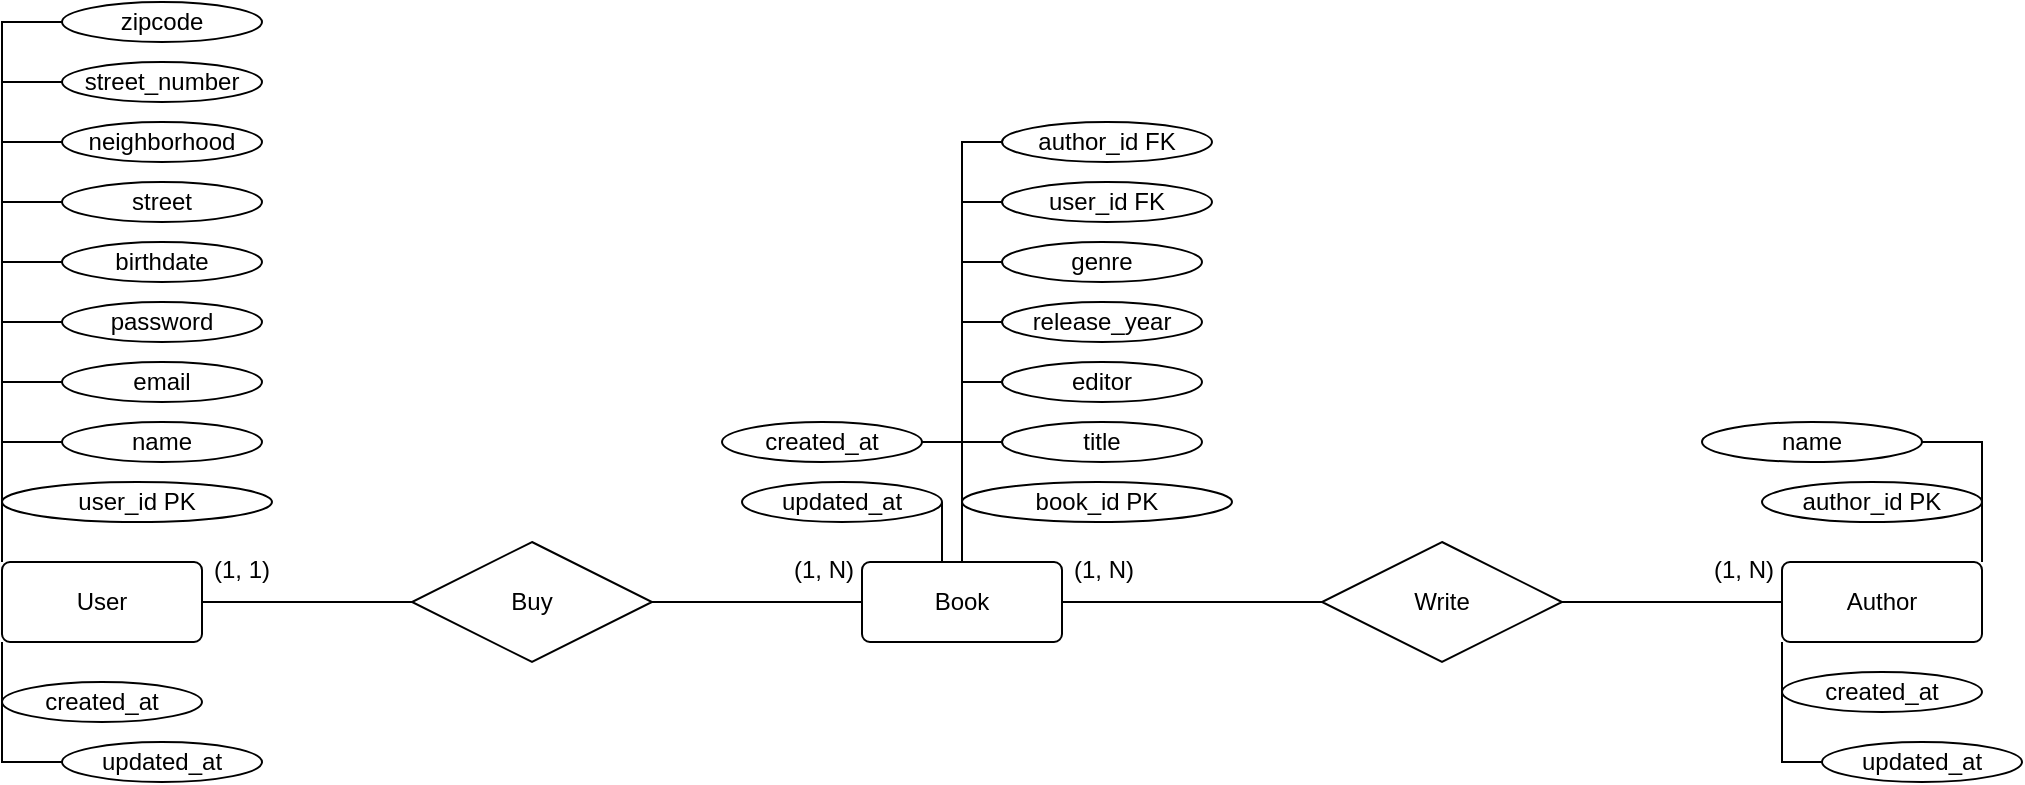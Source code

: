 <mxfile version="17.1.3" type="device"><diagram id="R2lEEEUBdFMjLlhIrx00" name="Page-1"><mxGraphModel dx="716" dy="372" grid="1" gridSize="10" guides="1" tooltips="1" connect="1" arrows="1" fold="1" page="1" pageScale="1" pageWidth="1100" pageHeight="850" math="0" shadow="0" extFonts="Permanent Marker^https://fonts.googleapis.com/css?family=Permanent+Marker"><root><mxCell id="0"/><mxCell id="1" parent="0"/><mxCell id="7-cjcfoB4nDcwIPl_-i_-8" style="edgeStyle=orthogonalEdgeStyle;rounded=0;orthogonalLoop=1;jettySize=auto;html=1;entryX=0;entryY=0.5;entryDx=0;entryDy=0;endArrow=none;endFill=0;" parent="1" source="7-cjcfoB4nDcwIPl_-i_-1" target="7-cjcfoB4nDcwIPl_-i_-4" edge="1"><mxGeometry relative="1" as="geometry"/></mxCell><mxCell id="7-cjcfoB4nDcwIPl_-i_-20" style="edgeStyle=orthogonalEdgeStyle;rounded=0;orthogonalLoop=1;jettySize=auto;html=1;exitX=0;exitY=1;exitDx=0;exitDy=0;entryX=0;entryY=0.5;entryDx=0;entryDy=0;endArrow=none;endFill=0;" parent="1" source="7-cjcfoB4nDcwIPl_-i_-1" target="7-cjcfoB4nDcwIPl_-i_-17" edge="1"><mxGeometry relative="1" as="geometry"/></mxCell><mxCell id="7-cjcfoB4nDcwIPl_-i_-21" style="edgeStyle=orthogonalEdgeStyle;rounded=0;orthogonalLoop=1;jettySize=auto;html=1;exitX=0;exitY=1;exitDx=0;exitDy=0;entryX=0;entryY=0.5;entryDx=0;entryDy=0;endArrow=none;endFill=0;" parent="1" source="7-cjcfoB4nDcwIPl_-i_-1" target="7-cjcfoB4nDcwIPl_-i_-18" edge="1"><mxGeometry relative="1" as="geometry"/></mxCell><mxCell id="7-cjcfoB4nDcwIPl_-i_-27" style="edgeStyle=orthogonalEdgeStyle;rounded=0;orthogonalLoop=1;jettySize=auto;html=1;exitX=0;exitY=0;exitDx=0;exitDy=0;entryX=0;entryY=0.5;entryDx=0;entryDy=0;endArrow=none;endFill=0;" parent="1" source="7-cjcfoB4nDcwIPl_-i_-1" target="7-cjcfoB4nDcwIPl_-i_-26" edge="1"><mxGeometry relative="1" as="geometry"/></mxCell><mxCell id="7-cjcfoB4nDcwIPl_-i_-28" style="edgeStyle=orthogonalEdgeStyle;rounded=0;orthogonalLoop=1;jettySize=auto;html=1;exitX=0;exitY=0;exitDx=0;exitDy=0;entryX=0;entryY=0.5;entryDx=0;entryDy=0;endArrow=none;endFill=0;" parent="1" source="7-cjcfoB4nDcwIPl_-i_-1" target="7-cjcfoB4nDcwIPl_-i_-22" edge="1"><mxGeometry relative="1" as="geometry"/></mxCell><mxCell id="7-cjcfoB4nDcwIPl_-i_-29" style="edgeStyle=orthogonalEdgeStyle;rounded=0;orthogonalLoop=1;jettySize=auto;html=1;exitX=0;exitY=0;exitDx=0;exitDy=0;entryX=0;entryY=0.5;entryDx=0;entryDy=0;endArrow=none;endFill=0;" parent="1" source="7-cjcfoB4nDcwIPl_-i_-1" target="7-cjcfoB4nDcwIPl_-i_-23" edge="1"><mxGeometry relative="1" as="geometry"/></mxCell><mxCell id="7-cjcfoB4nDcwIPl_-i_-30" style="edgeStyle=orthogonalEdgeStyle;rounded=0;orthogonalLoop=1;jettySize=auto;html=1;exitX=0;exitY=0;exitDx=0;exitDy=0;entryX=0;entryY=0.5;entryDx=0;entryDy=0;endArrow=none;endFill=0;" parent="1" source="7-cjcfoB4nDcwIPl_-i_-1" target="7-cjcfoB4nDcwIPl_-i_-24" edge="1"><mxGeometry relative="1" as="geometry"/></mxCell><mxCell id="7-cjcfoB4nDcwIPl_-i_-31" style="edgeStyle=orthogonalEdgeStyle;rounded=0;orthogonalLoop=1;jettySize=auto;html=1;exitX=0;exitY=0;exitDx=0;exitDy=0;entryX=0;entryY=0.5;entryDx=0;entryDy=0;endArrow=none;endFill=0;" parent="1" source="7-cjcfoB4nDcwIPl_-i_-1" target="7-cjcfoB4nDcwIPl_-i_-25" edge="1"><mxGeometry relative="1" as="geometry"/></mxCell><mxCell id="7-cjcfoB4nDcwIPl_-i_-54" style="edgeStyle=orthogonalEdgeStyle;rounded=0;orthogonalLoop=1;jettySize=auto;html=1;exitX=0;exitY=0;exitDx=0;exitDy=0;entryX=0;entryY=0.5;entryDx=0;entryDy=0;endArrow=none;endFill=0;" parent="1" source="7-cjcfoB4nDcwIPl_-i_-1" target="7-cjcfoB4nDcwIPl_-i_-50" edge="1"><mxGeometry relative="1" as="geometry"/></mxCell><mxCell id="7-cjcfoB4nDcwIPl_-i_-55" style="edgeStyle=orthogonalEdgeStyle;rounded=0;orthogonalLoop=1;jettySize=auto;html=1;exitX=0;exitY=0;exitDx=0;exitDy=0;entryX=0;entryY=0.5;entryDx=0;entryDy=0;endArrow=none;endFill=0;" parent="1" source="7-cjcfoB4nDcwIPl_-i_-1" target="7-cjcfoB4nDcwIPl_-i_-51" edge="1"><mxGeometry relative="1" as="geometry"/></mxCell><mxCell id="7-cjcfoB4nDcwIPl_-i_-56" style="edgeStyle=orthogonalEdgeStyle;rounded=0;orthogonalLoop=1;jettySize=auto;html=1;exitX=0;exitY=0;exitDx=0;exitDy=0;entryX=0;entryY=0.5;entryDx=0;entryDy=0;endArrow=none;endFill=0;" parent="1" source="7-cjcfoB4nDcwIPl_-i_-1" target="7-cjcfoB4nDcwIPl_-i_-52" edge="1"><mxGeometry relative="1" as="geometry"/></mxCell><mxCell id="7-cjcfoB4nDcwIPl_-i_-59" style="edgeStyle=orthogonalEdgeStyle;rounded=0;orthogonalLoop=1;jettySize=auto;html=1;exitX=0;exitY=0;exitDx=0;exitDy=0;entryX=0;entryY=0.5;entryDx=0;entryDy=0;endArrow=none;endFill=0;" parent="1" source="7-cjcfoB4nDcwIPl_-i_-1" target="7-cjcfoB4nDcwIPl_-i_-53" edge="1"><mxGeometry relative="1" as="geometry"/></mxCell><mxCell id="7-cjcfoB4nDcwIPl_-i_-1" value="User" style="rounded=1;arcSize=10;whiteSpace=wrap;html=1;align=center;" parent="1" vertex="1"><mxGeometry x="55" y="350" width="100" height="40" as="geometry"/></mxCell><mxCell id="7-cjcfoB4nDcwIPl_-i_-38" style="edgeStyle=orthogonalEdgeStyle;rounded=0;orthogonalLoop=1;jettySize=auto;html=1;exitX=0.5;exitY=0;exitDx=0;exitDy=0;entryX=0;entryY=0.5;entryDx=0;entryDy=0;endArrow=none;endFill=0;" parent="1" source="7-cjcfoB4nDcwIPl_-i_-2" target="7-cjcfoB4nDcwIPl_-i_-32" edge="1"><mxGeometry relative="1" as="geometry"/></mxCell><mxCell id="7-cjcfoB4nDcwIPl_-i_-39" style="edgeStyle=orthogonalEdgeStyle;rounded=0;orthogonalLoop=1;jettySize=auto;html=1;exitX=0.5;exitY=0;exitDx=0;exitDy=0;entryX=0;entryY=0.5;entryDx=0;entryDy=0;endArrow=none;endFill=0;" parent="1" source="7-cjcfoB4nDcwIPl_-i_-2" target="7-cjcfoB4nDcwIPl_-i_-33" edge="1"><mxGeometry relative="1" as="geometry"/></mxCell><mxCell id="7-cjcfoB4nDcwIPl_-i_-41" style="edgeStyle=orthogonalEdgeStyle;rounded=0;orthogonalLoop=1;jettySize=auto;html=1;exitX=0.5;exitY=0;exitDx=0;exitDy=0;entryX=0;entryY=0.5;entryDx=0;entryDy=0;endArrow=none;endFill=0;" parent="1" source="7-cjcfoB4nDcwIPl_-i_-2" target="7-cjcfoB4nDcwIPl_-i_-35" edge="1"><mxGeometry relative="1" as="geometry"/></mxCell><mxCell id="7-cjcfoB4nDcwIPl_-i_-42" style="edgeStyle=orthogonalEdgeStyle;rounded=0;orthogonalLoop=1;jettySize=auto;html=1;exitX=0.5;exitY=0;exitDx=0;exitDy=0;entryX=0;entryY=0.5;entryDx=0;entryDy=0;endArrow=none;endFill=0;" parent="1" source="7-cjcfoB4nDcwIPl_-i_-2" target="7-cjcfoB4nDcwIPl_-i_-36" edge="1"><mxGeometry relative="1" as="geometry"/></mxCell><mxCell id="7-cjcfoB4nDcwIPl_-i_-43" style="edgeStyle=orthogonalEdgeStyle;rounded=0;orthogonalLoop=1;jettySize=auto;html=1;exitX=0.5;exitY=0;exitDx=0;exitDy=0;entryX=0;entryY=0.5;entryDx=0;entryDy=0;endArrow=none;endFill=0;" parent="1" source="7-cjcfoB4nDcwIPl_-i_-2" target="7-cjcfoB4nDcwIPl_-i_-37" edge="1"><mxGeometry relative="1" as="geometry"/></mxCell><mxCell id="7-cjcfoB4nDcwIPl_-i_-73" style="edgeStyle=orthogonalEdgeStyle;rounded=0;orthogonalLoop=1;jettySize=auto;html=1;exitX=1;exitY=0.5;exitDx=0;exitDy=0;entryX=0;entryY=0.5;entryDx=0;entryDy=0;endArrow=none;endFill=0;" parent="1" source="7-cjcfoB4nDcwIPl_-i_-2" target="7-cjcfoB4nDcwIPl_-i_-72" edge="1"><mxGeometry relative="1" as="geometry"/></mxCell><mxCell id="7-cjcfoB4nDcwIPl_-i_-84" style="edgeStyle=orthogonalEdgeStyle;rounded=0;orthogonalLoop=1;jettySize=auto;html=1;exitX=0.5;exitY=0;exitDx=0;exitDy=0;entryX=1;entryY=0.5;entryDx=0;entryDy=0;endArrow=none;endFill=0;" parent="1" source="7-cjcfoB4nDcwIPl_-i_-2" target="7-cjcfoB4nDcwIPl_-i_-81" edge="1"><mxGeometry relative="1" as="geometry"/></mxCell><mxCell id="7-cjcfoB4nDcwIPl_-i_-85" style="edgeStyle=orthogonalEdgeStyle;rounded=0;orthogonalLoop=1;jettySize=auto;html=1;exitX=0.5;exitY=0;exitDx=0;exitDy=0;entryX=1;entryY=0.5;entryDx=0;entryDy=0;endArrow=none;endFill=0;" parent="1" source="7-cjcfoB4nDcwIPl_-i_-2" target="7-cjcfoB4nDcwIPl_-i_-80" edge="1"><mxGeometry relative="1" as="geometry"/></mxCell><mxCell id="7-cjcfoB4nDcwIPl_-i_-95" style="edgeStyle=orthogonalEdgeStyle;rounded=0;orthogonalLoop=1;jettySize=auto;html=1;exitX=0.5;exitY=0;exitDx=0;exitDy=0;entryX=0;entryY=0.5;entryDx=0;entryDy=0;endArrow=none;endFill=0;" parent="1" source="7-cjcfoB4nDcwIPl_-i_-2" target="7-cjcfoB4nDcwIPl_-i_-94" edge="1"><mxGeometry relative="1" as="geometry"/></mxCell><mxCell id="7-cjcfoB4nDcwIPl_-i_-97" style="edgeStyle=orthogonalEdgeStyle;rounded=0;orthogonalLoop=1;jettySize=auto;html=1;exitX=0.5;exitY=0;exitDx=0;exitDy=0;entryX=0;entryY=0.5;entryDx=0;entryDy=0;endArrow=none;endFill=0;" parent="1" source="7-cjcfoB4nDcwIPl_-i_-2" target="7-cjcfoB4nDcwIPl_-i_-96" edge="1"><mxGeometry relative="1" as="geometry"/></mxCell><mxCell id="7-cjcfoB4nDcwIPl_-i_-2" value="Book" style="rounded=1;arcSize=10;whiteSpace=wrap;html=1;align=center;" parent="1" vertex="1"><mxGeometry x="485" y="350" width="100" height="40" as="geometry"/></mxCell><mxCell id="7-cjcfoB4nDcwIPl_-i_-9" style="edgeStyle=orthogonalEdgeStyle;rounded=0;orthogonalLoop=1;jettySize=auto;html=1;exitX=1;exitY=0.5;exitDx=0;exitDy=0;endArrow=none;endFill=0;" parent="1" source="7-cjcfoB4nDcwIPl_-i_-4" target="7-cjcfoB4nDcwIPl_-i_-2" edge="1"><mxGeometry relative="1" as="geometry"/></mxCell><mxCell id="7-cjcfoB4nDcwIPl_-i_-4" value="Buy" style="shape=rhombus;perimeter=rhombusPerimeter;whiteSpace=wrap;html=1;align=center;" parent="1" vertex="1"><mxGeometry x="260" y="340" width="120" height="60" as="geometry"/></mxCell><mxCell id="7-cjcfoB4nDcwIPl_-i_-14" value="(1, 1)" style="text;strokeColor=none;fillColor=none;spacingLeft=4;spacingRight=4;overflow=hidden;rotatable=0;points=[[0,0.5],[1,0.5]];portConstraint=eastwest;fontSize=12;" parent="1" vertex="1"><mxGeometry x="155" y="340" width="60" height="30" as="geometry"/></mxCell><mxCell id="7-cjcfoB4nDcwIPl_-i_-15" value="(1, N)" style="text;strokeColor=none;fillColor=none;spacingLeft=4;spacingRight=4;overflow=hidden;rotatable=0;points=[[0,0.5],[1,0.5]];portConstraint=eastwest;fontSize=12;" parent="1" vertex="1"><mxGeometry x="445" y="340" width="60" height="30" as="geometry"/></mxCell><mxCell id="7-cjcfoB4nDcwIPl_-i_-17" value="created_at" style="ellipse;whiteSpace=wrap;html=1;align=center;" parent="1" vertex="1"><mxGeometry x="55" y="410" width="100" height="20" as="geometry"/></mxCell><mxCell id="7-cjcfoB4nDcwIPl_-i_-18" value="updated_at" style="ellipse;whiteSpace=wrap;html=1;align=center;" parent="1" vertex="1"><mxGeometry x="85" y="440" width="100" height="20" as="geometry"/></mxCell><mxCell id="7-cjcfoB4nDcwIPl_-i_-22" value="name" style="ellipse;whiteSpace=wrap;html=1;align=center;" parent="1" vertex="1"><mxGeometry x="85" y="280" width="100" height="20" as="geometry"/></mxCell><mxCell id="7-cjcfoB4nDcwIPl_-i_-23" value="email" style="ellipse;whiteSpace=wrap;html=1;align=center;" parent="1" vertex="1"><mxGeometry x="85" y="250" width="100" height="20" as="geometry"/></mxCell><mxCell id="7-cjcfoB4nDcwIPl_-i_-24" value="password" style="ellipse;whiteSpace=wrap;html=1;align=center;" parent="1" vertex="1"><mxGeometry x="85" y="220" width="100" height="20" as="geometry"/></mxCell><mxCell id="7-cjcfoB4nDcwIPl_-i_-25" value="birthdate" style="ellipse;whiteSpace=wrap;html=1;align=center;" parent="1" vertex="1"><mxGeometry x="85" y="190" width="100" height="20" as="geometry"/></mxCell><mxCell id="7-cjcfoB4nDcwIPl_-i_-26" value="user_id PK" style="ellipse;whiteSpace=wrap;html=1;align=center;" parent="1" vertex="1"><mxGeometry x="55" y="310" width="135" height="20" as="geometry"/></mxCell><mxCell id="7-cjcfoB4nDcwIPl_-i_-32" value="book_id PK" style="ellipse;whiteSpace=wrap;html=1;align=center;" parent="1" vertex="1"><mxGeometry x="535" y="310" width="135" height="20" as="geometry"/></mxCell><mxCell id="7-cjcfoB4nDcwIPl_-i_-33" value="title" style="ellipse;whiteSpace=wrap;html=1;align=center;" parent="1" vertex="1"><mxGeometry x="555" y="280" width="100" height="20" as="geometry"/></mxCell><mxCell id="7-cjcfoB4nDcwIPl_-i_-35" value="editor" style="ellipse;whiteSpace=wrap;html=1;align=center;" parent="1" vertex="1"><mxGeometry x="555" y="250" width="100" height="20" as="geometry"/></mxCell><mxCell id="7-cjcfoB4nDcwIPl_-i_-36" value="release_year" style="ellipse;whiteSpace=wrap;html=1;align=center;" parent="1" vertex="1"><mxGeometry x="555" y="220" width="100" height="20" as="geometry"/></mxCell><mxCell id="7-cjcfoB4nDcwIPl_-i_-37" value="genre" style="ellipse;whiteSpace=wrap;html=1;align=center;" parent="1" vertex="1"><mxGeometry x="555" y="190" width="100" height="20" as="geometry"/></mxCell><mxCell id="7-cjcfoB4nDcwIPl_-i_-50" value="street" style="ellipse;whiteSpace=wrap;html=1;align=center;" parent="1" vertex="1"><mxGeometry x="85" y="160" width="100" height="20" as="geometry"/></mxCell><mxCell id="7-cjcfoB4nDcwIPl_-i_-51" value="neighborhood" style="ellipse;whiteSpace=wrap;html=1;align=center;" parent="1" vertex="1"><mxGeometry x="85" y="130" width="100" height="20" as="geometry"/></mxCell><mxCell id="7-cjcfoB4nDcwIPl_-i_-52" value="street_number" style="ellipse;whiteSpace=wrap;html=1;align=center;" parent="1" vertex="1"><mxGeometry x="85" y="100" width="100" height="20" as="geometry"/></mxCell><mxCell id="7-cjcfoB4nDcwIPl_-i_-53" value="zipcode" style="ellipse;whiteSpace=wrap;html=1;align=center;" parent="1" vertex="1"><mxGeometry x="85" y="70" width="100" height="20" as="geometry"/></mxCell><mxCell id="7-cjcfoB4nDcwIPl_-i_-92" style="edgeStyle=orthogonalEdgeStyle;rounded=0;orthogonalLoop=1;jettySize=auto;html=1;exitX=0;exitY=1;exitDx=0;exitDy=0;entryX=0;entryY=0.5;entryDx=0;entryDy=0;endArrow=none;endFill=0;" parent="1" source="7-cjcfoB4nDcwIPl_-i_-71" target="7-cjcfoB4nDcwIPl_-i_-90" edge="1"><mxGeometry relative="1" as="geometry"/></mxCell><mxCell id="7-cjcfoB4nDcwIPl_-i_-93" style="edgeStyle=orthogonalEdgeStyle;rounded=0;orthogonalLoop=1;jettySize=auto;html=1;exitX=0;exitY=1;exitDx=0;exitDy=0;entryX=0;entryY=0.5;entryDx=0;entryDy=0;endArrow=none;endFill=0;" parent="1" source="7-cjcfoB4nDcwIPl_-i_-71" target="7-cjcfoB4nDcwIPl_-i_-91" edge="1"><mxGeometry relative="1" as="geometry"/></mxCell><mxCell id="7-cjcfoB4nDcwIPl_-i_-102" style="edgeStyle=orthogonalEdgeStyle;rounded=0;orthogonalLoop=1;jettySize=auto;html=1;exitX=1;exitY=0;exitDx=0;exitDy=0;entryX=1;entryY=0.5;entryDx=0;entryDy=0;endArrow=none;endFill=0;" parent="1" source="7-cjcfoB4nDcwIPl_-i_-71" target="7-cjcfoB4nDcwIPl_-i_-98" edge="1"><mxGeometry relative="1" as="geometry"/></mxCell><mxCell id="7-cjcfoB4nDcwIPl_-i_-103" style="edgeStyle=orthogonalEdgeStyle;rounded=0;orthogonalLoop=1;jettySize=auto;html=1;exitX=1;exitY=0;exitDx=0;exitDy=0;entryX=1;entryY=0.5;entryDx=0;entryDy=0;endArrow=none;endFill=0;" parent="1" source="7-cjcfoB4nDcwIPl_-i_-71" target="7-cjcfoB4nDcwIPl_-i_-100" edge="1"><mxGeometry relative="1" as="geometry"/></mxCell><mxCell id="7-cjcfoB4nDcwIPl_-i_-71" value="Author" style="rounded=1;arcSize=10;whiteSpace=wrap;html=1;align=center;" parent="1" vertex="1"><mxGeometry x="945" y="350" width="100" height="40" as="geometry"/></mxCell><mxCell id="7-cjcfoB4nDcwIPl_-i_-74" style="edgeStyle=orthogonalEdgeStyle;rounded=0;orthogonalLoop=1;jettySize=auto;html=1;exitX=1;exitY=0.5;exitDx=0;exitDy=0;entryX=0;entryY=0.5;entryDx=0;entryDy=0;endArrow=none;endFill=0;" parent="1" source="7-cjcfoB4nDcwIPl_-i_-72" target="7-cjcfoB4nDcwIPl_-i_-71" edge="1"><mxGeometry relative="1" as="geometry"/></mxCell><mxCell id="7-cjcfoB4nDcwIPl_-i_-72" value="Write" style="shape=rhombus;perimeter=rhombusPerimeter;whiteSpace=wrap;html=1;align=center;" parent="1" vertex="1"><mxGeometry x="715" y="340" width="120" height="60" as="geometry"/></mxCell><mxCell id="7-cjcfoB4nDcwIPl_-i_-75" value="(1, N)" style="text;strokeColor=none;fillColor=none;spacingLeft=4;spacingRight=4;overflow=hidden;rotatable=0;points=[[0,0.5],[1,0.5]];portConstraint=eastwest;fontSize=12;" parent="1" vertex="1"><mxGeometry x="585" y="340" width="60" height="30" as="geometry"/></mxCell><mxCell id="7-cjcfoB4nDcwIPl_-i_-76" value="(1, N)" style="text;strokeColor=none;fillColor=none;spacingLeft=4;spacingRight=4;overflow=hidden;rotatable=0;points=[[0,0.5],[1,0.5]];portConstraint=eastwest;fontSize=12;" parent="1" vertex="1"><mxGeometry x="905" y="340" width="60" height="30" as="geometry"/></mxCell><mxCell id="7-cjcfoB4nDcwIPl_-i_-80" value="created_at" style="ellipse;whiteSpace=wrap;html=1;align=center;" parent="1" vertex="1"><mxGeometry x="415" y="280" width="100" height="20" as="geometry"/></mxCell><mxCell id="7-cjcfoB4nDcwIPl_-i_-81" value="updated_at" style="ellipse;whiteSpace=wrap;html=1;align=center;" parent="1" vertex="1"><mxGeometry x="425" y="310" width="100" height="20" as="geometry"/></mxCell><mxCell id="7-cjcfoB4nDcwIPl_-i_-90" value="created_at" style="ellipse;whiteSpace=wrap;html=1;align=center;" parent="1" vertex="1"><mxGeometry x="945" y="405" width="100" height="20" as="geometry"/></mxCell><mxCell id="7-cjcfoB4nDcwIPl_-i_-91" value="updated_at" style="ellipse;whiteSpace=wrap;html=1;align=center;" parent="1" vertex="1"><mxGeometry x="965" y="440" width="100" height="20" as="geometry"/></mxCell><mxCell id="7-cjcfoB4nDcwIPl_-i_-94" value="user_id FK" style="ellipse;whiteSpace=wrap;html=1;align=center;" parent="1" vertex="1"><mxGeometry x="555" y="160" width="105" height="20" as="geometry"/></mxCell><mxCell id="7-cjcfoB4nDcwIPl_-i_-96" value="author_id FK" style="ellipse;whiteSpace=wrap;html=1;align=center;" parent="1" vertex="1"><mxGeometry x="555" y="130" width="105" height="20" as="geometry"/></mxCell><mxCell id="7-cjcfoB4nDcwIPl_-i_-98" value="author_id PK" style="ellipse;whiteSpace=wrap;html=1;align=center;" parent="1" vertex="1"><mxGeometry x="935" y="310" width="110" height="20" as="geometry"/></mxCell><mxCell id="7-cjcfoB4nDcwIPl_-i_-100" value="name" style="ellipse;whiteSpace=wrap;html=1;align=center;" parent="1" vertex="1"><mxGeometry x="905" y="280" width="110" height="20" as="geometry"/></mxCell></root></mxGraphModel></diagram></mxfile>